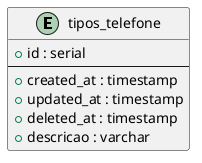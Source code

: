 @startuml
entity tipos_telefone {
  +id : serial
  --
  +created_at : timestamp
  +updated_at : timestamp
  +deleted_at : timestamp
  +descricao : varchar
}

@enduml